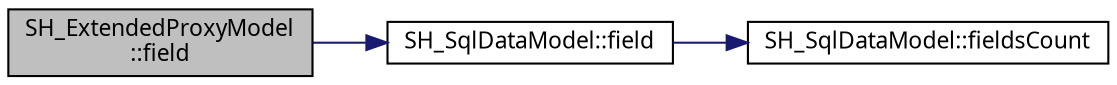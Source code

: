 digraph "SH_ExtendedProxyModel::field"
{
 // INTERACTIVE_SVG=YES
  bgcolor="transparent";
  edge [fontname="Verdana",fontsize="11",labelfontname="Verdana",labelfontsize="11"];
  node [fontname="Verdana",fontsize="11",shape=record];
  rankdir="LR";
  Node1 [label="SH_ExtendedProxyModel\l::field",height=0.2,width=0.4,color="black", fillcolor="grey75", style="filled" fontcolor="black"];
  Node1 -> Node2 [color="midnightblue",fontsize="11",style="solid"];
  Node2 [label="SH_SqlDataModel::field",height=0.2,width=0.4,color="black",URL="$classSH__SqlDataModel.html#a92c51d5c1f6aca08a7ee566ece1e4cb6"];
  Node2 -> Node3 [color="midnightblue",fontsize="11",style="solid"];
  Node3 [label="SH_SqlDataModel::fieldsCount",height=0.2,width=0.4,color="black",URL="$classSH__SqlDataModel.html#a46f0951fd358e30892a982ebd34e43c2"];
}
